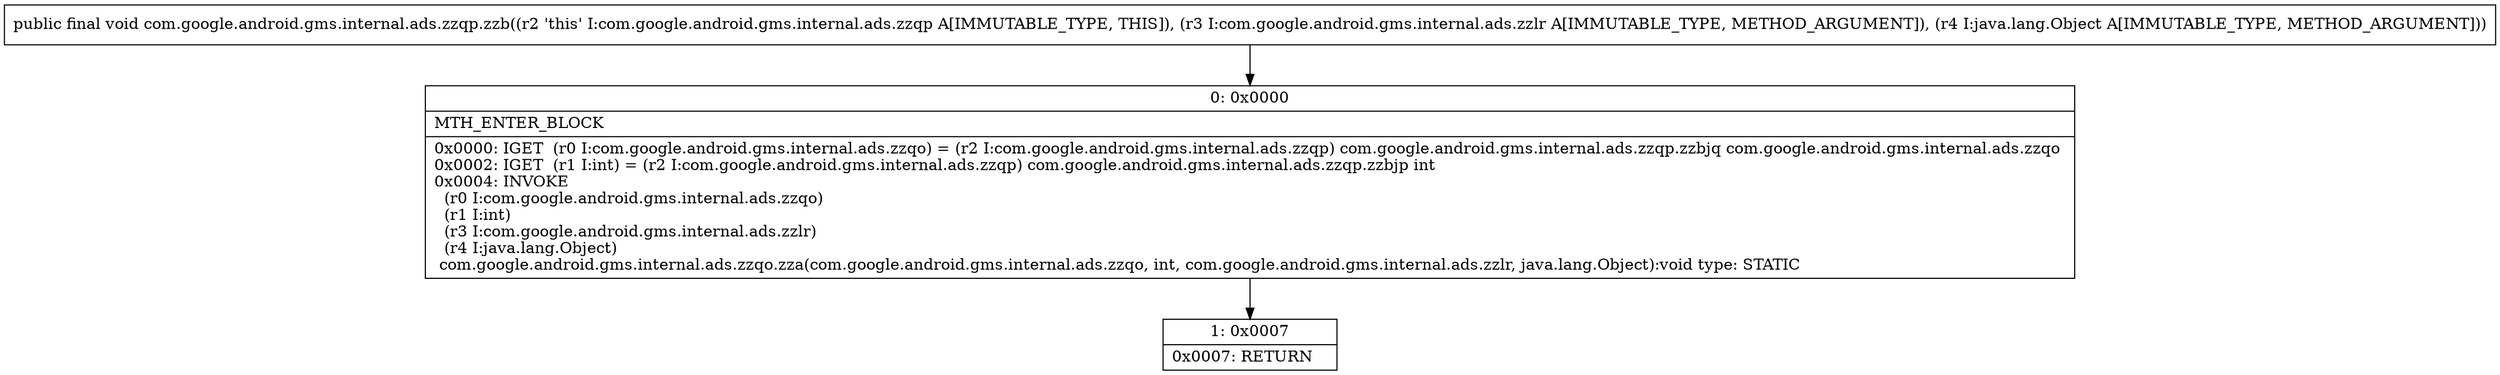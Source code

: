 digraph "CFG forcom.google.android.gms.internal.ads.zzqp.zzb(Lcom\/google\/android\/gms\/internal\/ads\/zzlr;Ljava\/lang\/Object;)V" {
Node_0 [shape=record,label="{0\:\ 0x0000|MTH_ENTER_BLOCK\l|0x0000: IGET  (r0 I:com.google.android.gms.internal.ads.zzqo) = (r2 I:com.google.android.gms.internal.ads.zzqp) com.google.android.gms.internal.ads.zzqp.zzbjq com.google.android.gms.internal.ads.zzqo \l0x0002: IGET  (r1 I:int) = (r2 I:com.google.android.gms.internal.ads.zzqp) com.google.android.gms.internal.ads.zzqp.zzbjp int \l0x0004: INVOKE  \l  (r0 I:com.google.android.gms.internal.ads.zzqo)\l  (r1 I:int)\l  (r3 I:com.google.android.gms.internal.ads.zzlr)\l  (r4 I:java.lang.Object)\l com.google.android.gms.internal.ads.zzqo.zza(com.google.android.gms.internal.ads.zzqo, int, com.google.android.gms.internal.ads.zzlr, java.lang.Object):void type: STATIC \l}"];
Node_1 [shape=record,label="{1\:\ 0x0007|0x0007: RETURN   \l}"];
MethodNode[shape=record,label="{public final void com.google.android.gms.internal.ads.zzqp.zzb((r2 'this' I:com.google.android.gms.internal.ads.zzqp A[IMMUTABLE_TYPE, THIS]), (r3 I:com.google.android.gms.internal.ads.zzlr A[IMMUTABLE_TYPE, METHOD_ARGUMENT]), (r4 I:java.lang.Object A[IMMUTABLE_TYPE, METHOD_ARGUMENT])) }"];
MethodNode -> Node_0;
Node_0 -> Node_1;
}

